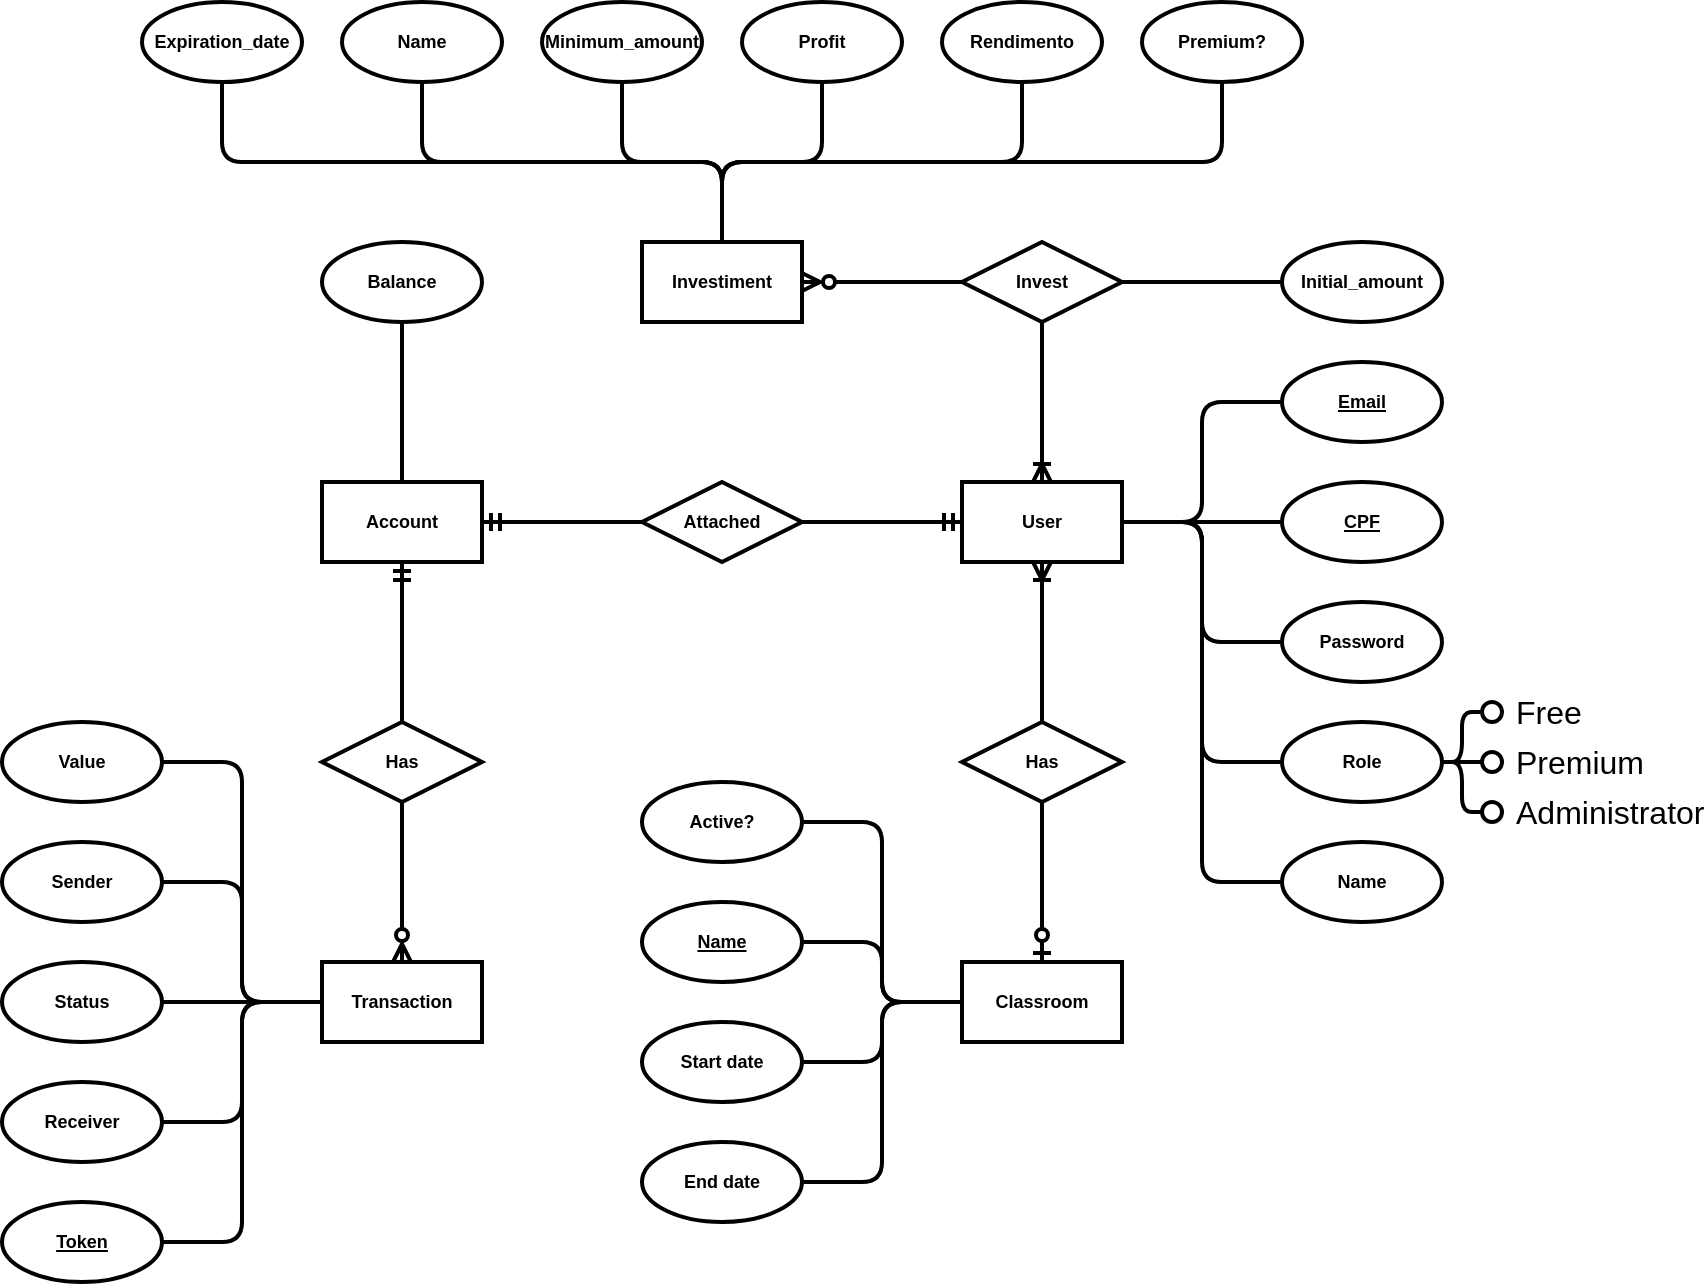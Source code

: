 <mxfile version="21.3.4" type="device">
  <diagram name="Página-1" id="xCnVwpvF0Ga-Pms2gv7o">
    <mxGraphModel dx="2219" dy="1333" grid="1" gridSize="10" guides="1" tooltips="1" connect="1" arrows="1" fold="1" page="1" pageScale="1" pageWidth="1169" pageHeight="827" math="0" shadow="0">
      <root>
        <mxCell id="0" />
        <mxCell id="1" parent="0" />
        <mxCell id="rRDzNoxIAxwm0NthPRPA-2" value="User" style="rounded=0;whiteSpace=wrap;html=1;strokeWidth=2;fontStyle=1;labelBackgroundColor=none;labelBorderColor=none;spacingLeft=0;spacingTop=0;spacing=0;fontSize=9;" parent="1" vertex="1">
          <mxGeometry x="-480" y="-493" width="80" height="40" as="geometry" />
        </mxCell>
        <mxCell id="rRDzNoxIAxwm0NthPRPA-3" value="Classroom" style="rounded=0;whiteSpace=wrap;html=1;strokeWidth=2;fontStyle=1;labelBackgroundColor=none;labelBorderColor=none;spacingLeft=0;spacingTop=0;spacing=0;fontSize=9;" parent="1" vertex="1">
          <mxGeometry x="-480" y="-253" width="80" height="40" as="geometry" />
        </mxCell>
        <mxCell id="rRDzNoxIAxwm0NthPRPA-5" value="Investiment" style="rounded=0;whiteSpace=wrap;html=1;strokeWidth=2;fontStyle=1;labelBackgroundColor=none;labelBorderColor=none;spacingLeft=0;spacingTop=0;spacing=0;fontSize=9;" parent="1" vertex="1">
          <mxGeometry x="-640" y="-613" width="80" height="40" as="geometry" />
        </mxCell>
        <mxCell id="rRDzNoxIAxwm0NthPRPA-6" value="Account" style="rounded=0;whiteSpace=wrap;html=1;strokeWidth=2;fontStyle=1;labelBackgroundColor=none;labelBorderColor=none;spacingLeft=0;spacingTop=0;spacing=0;fontSize=9;" parent="1" vertex="1">
          <mxGeometry x="-800" y="-493" width="80" height="40" as="geometry" />
        </mxCell>
        <mxCell id="rRDzNoxIAxwm0NthPRPA-8" value="Role" style="ellipse;whiteSpace=wrap;html=1;strokeWidth=2;fontStyle=1;labelBackgroundColor=none;labelBorderColor=none;spacingLeft=0;spacingTop=0;spacing=0;fontSize=9;" parent="1" vertex="1">
          <mxGeometry x="-320" y="-373" width="80" height="40" as="geometry" />
        </mxCell>
        <mxCell id="rRDzNoxIAxwm0NthPRPA-11" value="Name" style="ellipse;whiteSpace=wrap;html=1;strokeWidth=2;fontStyle=1;labelBackgroundColor=none;labelBorderColor=none;spacingLeft=0;spacingTop=0;spacing=0;fontSize=9;" parent="1" vertex="1">
          <mxGeometry x="-320" y="-313" width="80" height="40" as="geometry" />
        </mxCell>
        <mxCell id="rRDzNoxIAxwm0NthPRPA-13" value="&lt;u style=&quot;font-size: 9px;&quot;&gt;Email&lt;/u&gt;" style="ellipse;whiteSpace=wrap;html=1;strokeWidth=2;fontStyle=1;labelBackgroundColor=none;labelBorderColor=none;spacingLeft=0;spacingTop=0;spacing=0;fontSize=9;" parent="1" vertex="1">
          <mxGeometry x="-320" y="-553" width="80" height="40" as="geometry" />
        </mxCell>
        <mxCell id="rRDzNoxIAxwm0NthPRPA-15" value="&lt;u style=&quot;font-size: 9px;&quot;&gt;CPF&lt;/u&gt;" style="ellipse;whiteSpace=wrap;html=1;strokeWidth=2;fontStyle=1;labelBackgroundColor=none;labelBorderColor=none;spacingLeft=0;spacingTop=0;spacing=0;fontSize=9;" parent="1" vertex="1">
          <mxGeometry x="-320" y="-493" width="80" height="40" as="geometry" />
        </mxCell>
        <mxCell id="rRDzNoxIAxwm0NthPRPA-17" value="Password" style="ellipse;whiteSpace=wrap;html=1;strokeWidth=2;fontStyle=1;labelBackgroundColor=none;labelBorderColor=none;spacingLeft=0;spacingTop=0;spacing=0;fontSize=9;" parent="1" vertex="1">
          <mxGeometry x="-320" y="-433" width="80" height="40" as="geometry" />
        </mxCell>
        <mxCell id="rRDzNoxIAxwm0NthPRPA-19" value="Active?" style="ellipse;whiteSpace=wrap;html=1;strokeWidth=2;fontStyle=1;labelBackgroundColor=none;labelBorderColor=none;spacingLeft=0;spacingTop=0;spacing=0;fontSize=9;" parent="1" vertex="1">
          <mxGeometry x="-640" y="-343" width="80" height="40" as="geometry" />
        </mxCell>
        <mxCell id="rRDzNoxIAxwm0NthPRPA-23" value="&lt;u style=&quot;font-size: 9px;&quot;&gt;Name&lt;/u&gt;" style="ellipse;whiteSpace=wrap;html=1;strokeWidth=2;fontStyle=1;labelBackgroundColor=none;labelBorderColor=none;spacingLeft=0;spacingTop=0;spacing=0;fontSize=9;" parent="1" vertex="1">
          <mxGeometry x="-640" y="-283" width="80" height="40" as="geometry" />
        </mxCell>
        <mxCell id="rRDzNoxIAxwm0NthPRPA-28" value="Has" style="shape=rhombus;perimeter=rhombusPerimeter;whiteSpace=wrap;html=1;align=center;strokeWidth=2;fontStyle=1;labelBackgroundColor=none;labelBorderColor=none;spacingLeft=0;spacingTop=0;spacing=0;fontSize=9;" parent="1" vertex="1">
          <mxGeometry x="-480" y="-373" width="80" height="40" as="geometry" />
        </mxCell>
        <mxCell id="rRDzNoxIAxwm0NthPRPA-29" value="Balance" style="ellipse;whiteSpace=wrap;html=1;strokeWidth=2;fontStyle=1;labelBackgroundColor=none;labelBorderColor=none;spacingLeft=0;spacingTop=0;spacing=0;fontSize=9;" parent="1" vertex="1">
          <mxGeometry x="-800" y="-613" width="80" height="40" as="geometry" />
        </mxCell>
        <mxCell id="rRDzNoxIAxwm0NthPRPA-37" value="Attached" style="shape=rhombus;perimeter=rhombusPerimeter;whiteSpace=wrap;html=1;align=center;strokeWidth=2;fontStyle=1;labelBackgroundColor=none;labelBorderColor=none;spacingLeft=0;spacingTop=0;spacing=0;fontSize=9;" parent="1" vertex="1">
          <mxGeometry x="-640" y="-493" width="80" height="40" as="geometry" />
        </mxCell>
        <mxCell id="rRDzNoxIAxwm0NthPRPA-38" value="" style="edgeStyle=orthogonalEdgeStyle;fontSize=9;html=1;endArrow=ERmandOne;rounded=0;exitX=0;exitY=0.5;exitDx=0;exitDy=0;entryX=1;entryY=0.5;entryDx=0;entryDy=0;strokeWidth=2;fontStyle=1;labelBackgroundColor=none;labelBorderColor=none;spacingLeft=0;spacingTop=0;spacing=0;" parent="1" source="rRDzNoxIAxwm0NthPRPA-37" target="rRDzNoxIAxwm0NthPRPA-6" edge="1">
          <mxGeometry width="100" height="100" relative="1" as="geometry">
            <mxPoint x="-780" y="-313" as="sourcePoint" />
            <mxPoint x="-760" y="-443" as="targetPoint" />
          </mxGeometry>
        </mxCell>
        <mxCell id="rRDzNoxIAxwm0NthPRPA-39" value="" style="edgeStyle=orthogonalEdgeStyle;fontSize=9;html=1;endArrow=ERmandOne;rounded=0;exitX=1;exitY=0.5;exitDx=0;exitDy=0;entryX=0;entryY=0.5;entryDx=0;entryDy=0;strokeWidth=2;fontStyle=1;labelBackgroundColor=none;labelBorderColor=none;spacingLeft=0;spacingTop=0;spacing=0;" parent="1" source="rRDzNoxIAxwm0NthPRPA-37" target="rRDzNoxIAxwm0NthPRPA-2" edge="1">
          <mxGeometry width="100" height="100" relative="1" as="geometry">
            <mxPoint x="-440" y="-383" as="sourcePoint" />
            <mxPoint x="-430" y="-443" as="targetPoint" />
          </mxGeometry>
        </mxCell>
        <mxCell id="rRDzNoxIAxwm0NthPRPA-40" value="" style="edgeStyle=orthogonalEdgeStyle;fontSize=9;html=1;endArrow=ERzeroToOne;rounded=0;exitX=0.5;exitY=1;exitDx=0;exitDy=0;entryX=0.5;entryY=0;entryDx=0;entryDy=0;endFill=0;strokeWidth=2;fontStyle=1;labelBackgroundColor=none;labelBorderColor=none;spacingLeft=0;spacingTop=0;spacing=0;" parent="1" source="rRDzNoxIAxwm0NthPRPA-28" target="rRDzNoxIAxwm0NthPRPA-3" edge="1">
          <mxGeometry width="100" height="100" relative="1" as="geometry">
            <mxPoint x="-340" y="-163" as="sourcePoint" />
            <mxPoint x="-440" y="-163" as="targetPoint" />
          </mxGeometry>
        </mxCell>
        <mxCell id="rRDzNoxIAxwm0NthPRPA-41" value="" style="edgeStyle=orthogonalEdgeStyle;fontSize=9;html=1;endArrow=ERoneToMany;rounded=0;entryX=0.5;entryY=1;entryDx=0;entryDy=0;exitX=0.5;exitY=0;exitDx=0;exitDy=0;endFill=0;strokeWidth=2;fontStyle=1;labelBackgroundColor=none;labelBorderColor=none;spacingLeft=0;spacingTop=0;spacing=0;" parent="1" source="rRDzNoxIAxwm0NthPRPA-28" target="rRDzNoxIAxwm0NthPRPA-2" edge="1">
          <mxGeometry width="100" height="100" relative="1" as="geometry">
            <mxPoint x="-320" y="-353" as="sourcePoint" />
            <mxPoint x="-370" y="-303" as="targetPoint" />
            <Array as="points" />
          </mxGeometry>
        </mxCell>
        <mxCell id="rRDzNoxIAxwm0NthPRPA-43" value="Minimum_amount" style="ellipse;whiteSpace=wrap;html=1;strokeWidth=2;fontStyle=1;labelBackgroundColor=none;labelBorderColor=none;spacingLeft=0;spacingTop=0;spacing=0;fontSize=9;" parent="1" vertex="1">
          <mxGeometry x="-690" y="-733" width="80" height="40" as="geometry" />
        </mxCell>
        <mxCell id="rRDzNoxIAxwm0NthPRPA-48" value="&lt;u style=&quot;font-size: 9px;&quot;&gt;Token&lt;/u&gt;" style="ellipse;whiteSpace=wrap;html=1;strokeWidth=2;fontStyle=1;labelBackgroundColor=none;labelBorderColor=none;spacingLeft=0;spacingTop=0;spacing=0;fontSize=9;" parent="1" vertex="1">
          <mxGeometry x="-960" y="-133" width="80" height="40" as="geometry" />
        </mxCell>
        <mxCell id="rRDzNoxIAxwm0NthPRPA-53" value="Name" style="ellipse;whiteSpace=wrap;html=1;strokeWidth=2;fontStyle=1;labelBackgroundColor=none;labelBorderColor=none;spacingLeft=0;spacingTop=0;spacing=0;fontSize=9;" parent="1" vertex="1">
          <mxGeometry x="-790" y="-733" width="80" height="40" as="geometry" />
        </mxCell>
        <mxCell id="rRDzNoxIAxwm0NthPRPA-55" value="Rendimento" style="ellipse;whiteSpace=wrap;html=1;strokeWidth=2;fontStyle=1;labelBackgroundColor=none;labelBorderColor=none;spacingLeft=0;spacingTop=0;spacing=0;fontSize=9;" parent="1" vertex="1">
          <mxGeometry x="-490" y="-733" width="80" height="40" as="geometry" />
        </mxCell>
        <mxCell id="rRDzNoxIAxwm0NthPRPA-56" value="" style="endArrow=none;html=1;rounded=1;entryX=0.5;entryY=1;entryDx=0;entryDy=0;exitX=0.5;exitY=0;exitDx=0;exitDy=0;strokeWidth=2;edgeStyle=orthogonalEdgeStyle;endFill=0;jumpStyle=none;fontStyle=1;labelBackgroundColor=none;labelBorderColor=none;spacingLeft=0;spacingTop=0;spacing=0;fontSize=9;" parent="1" source="rRDzNoxIAxwm0NthPRPA-5" target="rRDzNoxIAxwm0NthPRPA-57" edge="1">
          <mxGeometry width="50" height="50" relative="1" as="geometry">
            <mxPoint x="-50" y="-783" as="sourcePoint" />
            <mxPoint x="-185" y="-723" as="targetPoint" />
            <Array as="points">
              <mxPoint x="-600" y="-653" />
              <mxPoint x="-850" y="-653" />
            </Array>
          </mxGeometry>
        </mxCell>
        <mxCell id="rRDzNoxIAxwm0NthPRPA-57" value="Expiration_date" style="ellipse;whiteSpace=wrap;html=1;strokeWidth=2;fontStyle=1;labelBackgroundColor=none;labelBorderColor=none;spacingLeft=0;spacingTop=0;spacing=0;fontSize=9;" parent="1" vertex="1">
          <mxGeometry x="-890" y="-733" width="80" height="40" as="geometry" />
        </mxCell>
        <mxCell id="rRDzNoxIAxwm0NthPRPA-62" value="Invest" style="shape=rhombus;perimeter=rhombusPerimeter;whiteSpace=wrap;html=1;align=center;strokeWidth=2;fontStyle=1;labelBackgroundColor=none;labelBorderColor=none;spacingLeft=0;spacingTop=0;spacing=0;fontSize=9;" parent="1" vertex="1">
          <mxGeometry x="-480" y="-613" width="80" height="40" as="geometry" />
        </mxCell>
        <mxCell id="rRDzNoxIAxwm0NthPRPA-63" value="" style="edgeStyle=orthogonalEdgeStyle;fontSize=9;html=1;endArrow=ERoneToMany;rounded=0;exitX=0.5;exitY=1;exitDx=0;exitDy=0;entryX=0.5;entryY=0;entryDx=0;entryDy=0;endFill=0;strokeWidth=2;fontStyle=1;labelBackgroundColor=none;labelBorderColor=none;spacingLeft=0;spacingTop=0;spacing=0;" parent="1" source="rRDzNoxIAxwm0NthPRPA-62" target="rRDzNoxIAxwm0NthPRPA-2" edge="1">
          <mxGeometry width="100" height="100" relative="1" as="geometry">
            <mxPoint x="-410" y="-554" as="sourcePoint" />
            <mxPoint x="-300" y="-554" as="targetPoint" />
            <Array as="points" />
          </mxGeometry>
        </mxCell>
        <mxCell id="rRDzNoxIAxwm0NthPRPA-64" value="" style="edgeStyle=orthogonalEdgeStyle;fontSize=9;html=1;endArrow=ERzeroToMany;rounded=0;exitX=0;exitY=0.5;exitDx=0;exitDy=0;entryX=1;entryY=0.5;entryDx=0;entryDy=0;endFill=0;strokeWidth=2;fontStyle=1;labelBackgroundColor=none;labelBorderColor=none;spacingLeft=0;spacingTop=0;spacing=0;" parent="1" source="rRDzNoxIAxwm0NthPRPA-62" target="rRDzNoxIAxwm0NthPRPA-5" edge="1">
          <mxGeometry width="100" height="100" relative="1" as="geometry">
            <mxPoint x="-350" y="-863" as="sourcePoint" />
            <mxPoint x="-370" y="-773" as="targetPoint" />
            <Array as="points" />
          </mxGeometry>
        </mxCell>
        <mxCell id="rRDzNoxIAxwm0NthPRPA-78" value="Start date" style="ellipse;whiteSpace=wrap;html=1;strokeWidth=2;fontStyle=1;labelBackgroundColor=none;labelBorderColor=none;spacingLeft=0;spacingTop=0;spacing=0;fontSize=9;" parent="1" vertex="1">
          <mxGeometry x="-640" y="-223" width="80" height="40" as="geometry" />
        </mxCell>
        <mxCell id="rRDzNoxIAxwm0NthPRPA-80" value="End date" style="ellipse;whiteSpace=wrap;html=1;strokeWidth=2;fontStyle=1;labelBackgroundColor=none;labelBorderColor=none;spacingLeft=0;spacingTop=0;spacing=0;fontSize=9;" parent="1" vertex="1">
          <mxGeometry x="-640" y="-163" width="80" height="40" as="geometry" />
        </mxCell>
        <mxCell id="rRDzNoxIAxwm0NthPRPA-83" value="Transaction" style="rounded=0;whiteSpace=wrap;html=1;strokeWidth=2;fontStyle=1;labelBackgroundColor=none;labelBorderColor=none;spacingLeft=0;spacingTop=0;spacing=0;fontSize=9;" parent="1" vertex="1">
          <mxGeometry x="-800" y="-253" width="80" height="40" as="geometry" />
        </mxCell>
        <mxCell id="rRDzNoxIAxwm0NthPRPA-84" value="Has" style="shape=rhombus;perimeter=rhombusPerimeter;whiteSpace=wrap;html=1;align=center;strokeWidth=2;fontStyle=1;labelBackgroundColor=none;labelBorderColor=none;spacingLeft=0;spacingTop=0;spacing=0;fontSize=9;" parent="1" vertex="1">
          <mxGeometry x="-800" y="-373" width="80" height="40" as="geometry" />
        </mxCell>
        <mxCell id="rRDzNoxIAxwm0NthPRPA-85" value="" style="edgeStyle=orthogonalEdgeStyle;fontSize=9;html=1;endArrow=ERzeroToMany;rounded=0;exitX=0.5;exitY=1;exitDx=0;exitDy=0;entryX=0.5;entryY=0;entryDx=0;entryDy=0;endFill=0;strokeWidth=2;fontStyle=1;labelBackgroundColor=none;labelBorderColor=none;spacingLeft=0;spacingTop=0;spacing=0;" parent="1" source="rRDzNoxIAxwm0NthPRPA-84" target="rRDzNoxIAxwm0NthPRPA-83" edge="1">
          <mxGeometry width="100" height="100" relative="1" as="geometry">
            <mxPoint x="-825" y="-163" as="sourcePoint" />
            <mxPoint x="-855" y="-113" as="targetPoint" />
            <Array as="points" />
          </mxGeometry>
        </mxCell>
        <mxCell id="rRDzNoxIAxwm0NthPRPA-86" value="" style="edgeStyle=orthogonalEdgeStyle;fontSize=9;html=1;endArrow=ERmandOne;rounded=0;entryX=0.5;entryY=1;entryDx=0;entryDy=0;exitX=0.5;exitY=0;exitDx=0;exitDy=0;endFill=0;strokeWidth=2;fontStyle=1;labelBackgroundColor=none;labelBorderColor=none;spacingLeft=0;spacingTop=0;spacing=0;" parent="1" source="rRDzNoxIAxwm0NthPRPA-84" target="rRDzNoxIAxwm0NthPRPA-6" edge="1">
          <mxGeometry width="100" height="100" relative="1" as="geometry">
            <mxPoint x="-805" y="-353" as="sourcePoint" />
            <mxPoint x="-855" y="-413" as="targetPoint" />
            <Array as="points" />
          </mxGeometry>
        </mxCell>
        <mxCell id="rRDzNoxIAxwm0NthPRPA-88" value="Value" style="ellipse;whiteSpace=wrap;html=1;strokeWidth=2;fontStyle=1;labelBackgroundColor=none;labelBorderColor=none;spacingLeft=0;spacingTop=0;spacing=0;fontSize=9;" parent="1" vertex="1">
          <mxGeometry x="-960" y="-373" width="80" height="40" as="geometry" />
        </mxCell>
        <mxCell id="rRDzNoxIAxwm0NthPRPA-90" value="Receiver" style="ellipse;whiteSpace=wrap;html=1;strokeWidth=2;fontStyle=1;labelBackgroundColor=none;labelBorderColor=none;spacingLeft=0;spacingTop=0;spacing=0;fontSize=9;" parent="1" vertex="1">
          <mxGeometry x="-960" y="-193" width="80" height="40" as="geometry" />
        </mxCell>
        <mxCell id="rRDzNoxIAxwm0NthPRPA-93" value="Sender" style="ellipse;whiteSpace=wrap;html=1;strokeWidth=2;fontStyle=1;labelBackgroundColor=none;labelBorderColor=none;spacingLeft=0;spacingTop=0;spacing=0;fontSize=9;" parent="1" vertex="1">
          <mxGeometry x="-960" y="-313" width="80" height="40" as="geometry" />
        </mxCell>
        <mxCell id="rRDzNoxIAxwm0NthPRPA-100" value="Status" style="ellipse;whiteSpace=wrap;html=1;strokeWidth=2;fontStyle=1;labelBackgroundColor=none;labelBorderColor=none;spacingLeft=0;spacingTop=0;spacing=0;fontSize=9;" parent="1" vertex="1">
          <mxGeometry x="-960" y="-253" width="80" height="40" as="geometry" />
        </mxCell>
        <mxCell id="rRDzNoxIAxwm0NthPRPA-103" value="Profit" style="ellipse;whiteSpace=wrap;html=1;strokeWidth=2;fontStyle=1;labelBackgroundColor=none;labelBorderColor=none;spacingLeft=0;spacingTop=0;spacing=0;fontSize=9;" parent="1" vertex="1">
          <mxGeometry x="-590" y="-733" width="80" height="40" as="geometry" />
        </mxCell>
        <mxCell id="rRDzNoxIAxwm0NthPRPA-105" value="Premium?" style="ellipse;whiteSpace=wrap;html=1;strokeWidth=2;fontStyle=1;labelBackgroundColor=none;labelBorderColor=none;spacingLeft=0;spacingTop=0;spacing=0;fontSize=9;" parent="1" vertex="1">
          <mxGeometry x="-390" y="-733" width="80" height="40" as="geometry" />
        </mxCell>
        <mxCell id="rRDzNoxIAxwm0NthPRPA-113" value="Initial_amount" style="ellipse;whiteSpace=wrap;html=1;strokeWidth=2;fontStyle=1;labelBackgroundColor=none;labelBorderColor=none;spacingLeft=0;spacingTop=0;spacing=0;fontSize=9;" parent="1" vertex="1">
          <mxGeometry x="-320" y="-613" width="80" height="40" as="geometry" />
        </mxCell>
        <mxCell id="bBa70tzZPiEDhObl991k-2" value="" style="endArrow=none;html=1;rounded=1;entryX=0.5;entryY=1;entryDx=0;entryDy=0;strokeWidth=2;edgeStyle=orthogonalEdgeStyle;endFill=0;jumpStyle=none;fontStyle=1;labelBackgroundColor=none;labelBorderColor=none;spacingLeft=0;spacingTop=0;spacing=0;fontSize=9;exitX=0.5;exitY=0;exitDx=0;exitDy=0;" parent="1" source="rRDzNoxIAxwm0NthPRPA-5" target="rRDzNoxIAxwm0NthPRPA-43" edge="1">
          <mxGeometry width="50" height="50" relative="1" as="geometry">
            <mxPoint x="-520" y="-683" as="sourcePoint" />
            <mxPoint x="-700" y="-688" as="targetPoint" />
            <Array as="points">
              <mxPoint x="-600" y="-653" />
              <mxPoint x="-650" y="-653" />
            </Array>
          </mxGeometry>
        </mxCell>
        <mxCell id="bBa70tzZPiEDhObl991k-3" value="" style="endArrow=none;html=1;rounded=1;entryX=0.5;entryY=1;entryDx=0;entryDy=0;strokeWidth=2;edgeStyle=orthogonalEdgeStyle;endFill=0;jumpStyle=none;fontStyle=1;labelBackgroundColor=none;labelBorderColor=none;spacingLeft=0;spacingTop=0;spacing=0;fontSize=9;exitX=0.5;exitY=0;exitDx=0;exitDy=0;" parent="1" source="rRDzNoxIAxwm0NthPRPA-5" target="rRDzNoxIAxwm0NthPRPA-103" edge="1">
          <mxGeometry width="50" height="50" relative="1" as="geometry">
            <mxPoint x="-405" y="-718" as="sourcePoint" />
            <mxPoint x="-405" y="-828" as="targetPoint" />
            <Array as="points">
              <mxPoint x="-600" y="-653" />
              <mxPoint x="-550" y="-653" />
            </Array>
          </mxGeometry>
        </mxCell>
        <mxCell id="bBa70tzZPiEDhObl991k-4" value="" style="endArrow=none;html=1;rounded=1;entryX=0.5;entryY=1;entryDx=0;entryDy=0;strokeWidth=2;edgeStyle=orthogonalEdgeStyle;endFill=0;jumpStyle=none;fontStyle=1;labelBackgroundColor=none;labelBorderColor=none;spacingLeft=0;spacingTop=0;spacing=0;fontSize=9;exitX=0.5;exitY=0;exitDx=0;exitDy=0;" parent="1" source="rRDzNoxIAxwm0NthPRPA-5" target="rRDzNoxIAxwm0NthPRPA-55" edge="1">
          <mxGeometry width="50" height="50" relative="1" as="geometry">
            <mxPoint x="-500" y="-663" as="sourcePoint" />
            <mxPoint x="-500" y="-773" as="targetPoint" />
            <Array as="points">
              <mxPoint x="-600" y="-653" />
              <mxPoint x="-450" y="-653" />
            </Array>
          </mxGeometry>
        </mxCell>
        <mxCell id="bBa70tzZPiEDhObl991k-5" value="" style="endArrow=none;html=1;rounded=1;entryX=0.5;entryY=1;entryDx=0;entryDy=0;strokeWidth=2;edgeStyle=orthogonalEdgeStyle;endFill=0;jumpStyle=none;fontStyle=1;labelBackgroundColor=none;labelBorderColor=none;spacingLeft=0;spacingTop=0;spacing=0;fontSize=9;exitX=0.5;exitY=0;exitDx=0;exitDy=0;" parent="1" source="rRDzNoxIAxwm0NthPRPA-5" target="rRDzNoxIAxwm0NthPRPA-105" edge="1">
          <mxGeometry width="50" height="50" relative="1" as="geometry">
            <mxPoint x="-490" y="-653" as="sourcePoint" />
            <mxPoint x="-490" y="-763" as="targetPoint" />
            <Array as="points">
              <mxPoint x="-600" y="-653" />
              <mxPoint x="-350" y="-653" />
            </Array>
          </mxGeometry>
        </mxCell>
        <mxCell id="bBa70tzZPiEDhObl991k-6" value="" style="endArrow=none;html=1;rounded=1;entryX=0.5;entryY=1;entryDx=0;entryDy=0;strokeWidth=2;edgeStyle=orthogonalEdgeStyle;endFill=0;jumpStyle=none;fontStyle=1;labelBackgroundColor=none;labelBorderColor=none;spacingLeft=0;spacingTop=0;spacing=0;fontSize=9;exitX=0.5;exitY=0;exitDx=0;exitDy=0;" parent="1" source="rRDzNoxIAxwm0NthPRPA-5" target="rRDzNoxIAxwm0NthPRPA-53" edge="1">
          <mxGeometry width="50" height="50" relative="1" as="geometry">
            <mxPoint x="-770" y="-668" as="sourcePoint" />
            <mxPoint x="-770" y="-778" as="targetPoint" />
            <Array as="points">
              <mxPoint x="-600" y="-653" />
              <mxPoint x="-750" y="-653" />
            </Array>
          </mxGeometry>
        </mxCell>
        <mxCell id="bBa70tzZPiEDhObl991k-7" value="" style="endArrow=none;html=1;rounded=1;entryX=0;entryY=0.5;entryDx=0;entryDy=0;strokeWidth=2;edgeStyle=orthogonalEdgeStyle;endFill=0;jumpStyle=none;fontStyle=1;labelBackgroundColor=none;labelBorderColor=none;spacingLeft=0;spacingTop=0;spacing=0;fontSize=9;exitX=1;exitY=0.5;exitDx=0;exitDy=0;" parent="1" source="rRDzNoxIAxwm0NthPRPA-62" target="rRDzNoxIAxwm0NthPRPA-113" edge="1">
          <mxGeometry width="50" height="50" relative="1" as="geometry">
            <mxPoint x="-370" y="-593" as="sourcePoint" />
            <mxPoint x="-100" y="-658" as="targetPoint" />
            <Array as="points">
              <mxPoint x="-330" y="-593" />
              <mxPoint x="-330" y="-593" />
            </Array>
          </mxGeometry>
        </mxCell>
        <mxCell id="bBa70tzZPiEDhObl991k-8" value="" style="endArrow=none;html=1;rounded=1;entryX=0;entryY=0.5;entryDx=0;entryDy=0;strokeWidth=2;edgeStyle=orthogonalEdgeStyle;endFill=0;jumpStyle=none;fontStyle=1;labelBackgroundColor=none;labelBorderColor=none;spacingLeft=0;spacingTop=0;spacing=0;fontSize=9;exitX=1;exitY=0.5;exitDx=0;exitDy=0;" parent="1" source="rRDzNoxIAxwm0NthPRPA-2" target="rRDzNoxIAxwm0NthPRPA-13" edge="1">
          <mxGeometry width="50" height="50" relative="1" as="geometry">
            <mxPoint x="-310" y="-483" as="sourcePoint" />
            <mxPoint x="-230" y="-483" as="targetPoint" />
            <Array as="points">
              <mxPoint x="-360" y="-473" />
              <mxPoint x="-360" y="-533" />
            </Array>
          </mxGeometry>
        </mxCell>
        <mxCell id="bBa70tzZPiEDhObl991k-9" value="" style="endArrow=none;html=1;rounded=1;entryX=0;entryY=0.5;entryDx=0;entryDy=0;strokeWidth=2;edgeStyle=orthogonalEdgeStyle;endFill=0;jumpStyle=none;fontStyle=1;labelBackgroundColor=none;labelBorderColor=none;spacingLeft=0;spacingTop=0;spacing=0;fontSize=9;exitX=1;exitY=0.5;exitDx=0;exitDy=0;" parent="1" source="rRDzNoxIAxwm0NthPRPA-2" target="rRDzNoxIAxwm0NthPRPA-8" edge="1">
          <mxGeometry width="50" height="50" relative="1" as="geometry">
            <mxPoint x="-390" y="-463" as="sourcePoint" />
            <mxPoint x="-190" y="-600" as="targetPoint" />
            <Array as="points">
              <mxPoint x="-360" y="-473" />
              <mxPoint x="-360" y="-353" />
            </Array>
          </mxGeometry>
        </mxCell>
        <mxCell id="bBa70tzZPiEDhObl991k-10" value="" style="endArrow=none;html=1;rounded=1;strokeWidth=2;edgeStyle=orthogonalEdgeStyle;endFill=0;jumpStyle=none;fontStyle=1;labelBackgroundColor=none;labelBorderColor=none;spacingLeft=0;spacingTop=0;spacing=0;fontSize=9;exitX=1;exitY=0.5;exitDx=0;exitDy=0;entryX=0;entryY=0.5;entryDx=0;entryDy=0;" parent="1" source="rRDzNoxIAxwm0NthPRPA-2" target="rRDzNoxIAxwm0NthPRPA-15" edge="1">
          <mxGeometry width="50" height="50" relative="1" as="geometry">
            <mxPoint x="-410" y="-398.75" as="sourcePoint" />
            <mxPoint x="-214" y="-487.25" as="targetPoint" />
            <Array as="points">
              <mxPoint x="-350" y="-473" />
              <mxPoint x="-350" y="-473" />
            </Array>
          </mxGeometry>
        </mxCell>
        <mxCell id="bBa70tzZPiEDhObl991k-12" value="" style="endArrow=none;html=1;rounded=1;strokeWidth=2;edgeStyle=orthogonalEdgeStyle;endFill=0;jumpStyle=none;fontStyle=1;labelBackgroundColor=none;labelBorderColor=none;spacingLeft=0;spacingTop=0;spacing=0;fontSize=9;exitX=1;exitY=0.5;exitDx=0;exitDy=0;entryX=0;entryY=0.5;entryDx=0;entryDy=0;" parent="1" source="rRDzNoxIAxwm0NthPRPA-2" target="rRDzNoxIAxwm0NthPRPA-17" edge="1">
          <mxGeometry width="50" height="50" relative="1" as="geometry">
            <mxPoint x="-420" y="-413" as="sourcePoint" />
            <mxPoint x="-210" y="-433" as="targetPoint" />
            <Array as="points">
              <mxPoint x="-360" y="-473" />
              <mxPoint x="-360" y="-413" />
            </Array>
          </mxGeometry>
        </mxCell>
        <mxCell id="bBa70tzZPiEDhObl991k-14" value="" style="endArrow=none;html=1;rounded=1;strokeWidth=2;edgeStyle=orthogonalEdgeStyle;endFill=0;jumpStyle=none;fontStyle=1;labelBackgroundColor=none;labelBorderColor=none;spacingLeft=0;spacingTop=0;spacing=0;fontSize=9;exitX=1;exitY=0.5;exitDx=0;exitDy=0;entryX=0;entryY=0.5;entryDx=0;entryDy=0;" parent="1" source="rRDzNoxIAxwm0NthPRPA-2" target="rRDzNoxIAxwm0NthPRPA-11" edge="1">
          <mxGeometry width="50" height="50" relative="1" as="geometry">
            <mxPoint x="-420" y="-413" as="sourcePoint" />
            <mxPoint x="-216" y="-310" as="targetPoint" />
            <Array as="points">
              <mxPoint x="-360" y="-473" />
              <mxPoint x="-360" y="-293" />
            </Array>
          </mxGeometry>
        </mxCell>
        <mxCell id="bBa70tzZPiEDhObl991k-15" value="" style="endArrow=none;html=1;rounded=1;strokeWidth=2;edgeStyle=orthogonalEdgeStyle;endFill=0;jumpStyle=none;fontStyle=1;labelBackgroundColor=none;labelBorderColor=none;spacingLeft=0;spacingTop=0;spacing=0;fontSize=9;exitX=0.5;exitY=0;exitDx=0;exitDy=0;entryX=0.5;entryY=1;entryDx=0;entryDy=0;" parent="1" source="rRDzNoxIAxwm0NthPRPA-6" target="rRDzNoxIAxwm0NthPRPA-29" edge="1">
          <mxGeometry width="50" height="50" relative="1" as="geometry">
            <mxPoint x="-760" y="-543" as="sourcePoint" />
            <mxPoint x="-750" y="-553" as="targetPoint" />
            <Array as="points" />
          </mxGeometry>
        </mxCell>
        <mxCell id="bBa70tzZPiEDhObl991k-16" value="" style="endArrow=none;html=1;rounded=1;strokeWidth=2;edgeStyle=orthogonalEdgeStyle;endFill=0;jumpStyle=none;fontStyle=1;labelBackgroundColor=none;labelBorderColor=none;spacingLeft=0;spacingTop=0;spacing=0;fontSize=9;exitX=1;exitY=0.5;exitDx=0;exitDy=0;entryX=0;entryY=0.5;entryDx=0;entryDy=0;" parent="1" source="rRDzNoxIAxwm0NthPRPA-19" target="rRDzNoxIAxwm0NthPRPA-3" edge="1">
          <mxGeometry width="50" height="50" relative="1" as="geometry">
            <mxPoint x="-550" y="-313" as="sourcePoint" />
            <mxPoint x="-510" y="-223" as="targetPoint" />
            <Array as="points">
              <mxPoint x="-520" y="-323" />
              <mxPoint x="-520" y="-233" />
            </Array>
          </mxGeometry>
        </mxCell>
        <mxCell id="bBa70tzZPiEDhObl991k-17" value="" style="endArrow=none;html=1;rounded=1;strokeWidth=2;edgeStyle=orthogonalEdgeStyle;endFill=0;jumpStyle=none;fontStyle=1;labelBackgroundColor=none;labelBorderColor=none;spacingLeft=0;spacingTop=0;spacing=0;fontSize=9;exitX=1;exitY=0.5;exitDx=0;exitDy=0;entryX=0;entryY=0.5;entryDx=0;entryDy=0;" parent="1" source="rRDzNoxIAxwm0NthPRPA-23" target="rRDzNoxIAxwm0NthPRPA-3" edge="1">
          <mxGeometry width="50" height="50" relative="1" as="geometry">
            <mxPoint x="-580" y="-318" as="sourcePoint" />
            <mxPoint x="-500" y="-228" as="targetPoint" />
            <Array as="points">
              <mxPoint x="-520" y="-263" />
              <mxPoint x="-520" y="-233" />
            </Array>
          </mxGeometry>
        </mxCell>
        <mxCell id="bBa70tzZPiEDhObl991k-18" value="" style="endArrow=none;html=1;rounded=1;strokeWidth=2;edgeStyle=orthogonalEdgeStyle;endFill=0;jumpStyle=none;fontStyle=1;labelBackgroundColor=none;labelBorderColor=none;spacingLeft=0;spacingTop=0;spacing=0;fontSize=9;exitX=1;exitY=0.5;exitDx=0;exitDy=0;entryX=0;entryY=0.5;entryDx=0;entryDy=0;" parent="1" source="rRDzNoxIAxwm0NthPRPA-78" target="rRDzNoxIAxwm0NthPRPA-3" edge="1">
          <mxGeometry width="50" height="50" relative="1" as="geometry">
            <mxPoint x="-550" y="-203" as="sourcePoint" />
            <mxPoint x="-470" y="-113" as="targetPoint" />
            <Array as="points">
              <mxPoint x="-520" y="-203" />
              <mxPoint x="-520" y="-233" />
            </Array>
          </mxGeometry>
        </mxCell>
        <mxCell id="bBa70tzZPiEDhObl991k-19" value="" style="endArrow=none;html=1;rounded=1;strokeWidth=2;edgeStyle=orthogonalEdgeStyle;endFill=0;jumpStyle=none;fontStyle=1;labelBackgroundColor=none;labelBorderColor=none;spacingLeft=0;spacingTop=0;spacing=0;fontSize=9;exitX=1;exitY=0.5;exitDx=0;exitDy=0;entryX=0;entryY=0.5;entryDx=0;entryDy=0;" parent="1" source="rRDzNoxIAxwm0NthPRPA-80" target="rRDzNoxIAxwm0NthPRPA-3" edge="1">
          <mxGeometry width="50" height="50" relative="1" as="geometry">
            <mxPoint x="-550" y="-143" as="sourcePoint" />
            <mxPoint x="-470" y="-173" as="targetPoint" />
            <Array as="points">
              <mxPoint x="-520" y="-143" />
              <mxPoint x="-520" y="-233" />
            </Array>
          </mxGeometry>
        </mxCell>
        <mxCell id="bBa70tzZPiEDhObl991k-20" value="" style="endArrow=none;html=1;rounded=1;strokeWidth=2;edgeStyle=orthogonalEdgeStyle;endFill=0;jumpStyle=none;fontStyle=1;labelBackgroundColor=none;labelBorderColor=none;spacingLeft=0;spacingTop=0;spacing=0;fontSize=9;exitX=1;exitY=0.5;exitDx=0;exitDy=0;entryX=0;entryY=0.5;entryDx=0;entryDy=0;" parent="1" source="rRDzNoxIAxwm0NthPRPA-48" target="rRDzNoxIAxwm0NthPRPA-83" edge="1">
          <mxGeometry width="50" height="50" relative="1" as="geometry">
            <mxPoint x="-850" y="-233" as="sourcePoint" />
            <mxPoint x="-770" y="-263" as="targetPoint" />
            <Array as="points">
              <mxPoint x="-840" y="-113" />
              <mxPoint x="-840" y="-233" />
            </Array>
          </mxGeometry>
        </mxCell>
        <mxCell id="bBa70tzZPiEDhObl991k-21" value="" style="endArrow=none;html=1;rounded=1;strokeWidth=2;edgeStyle=orthogonalEdgeStyle;endFill=0;jumpStyle=none;fontStyle=1;labelBackgroundColor=none;labelBorderColor=none;spacingLeft=0;spacingTop=0;spacing=0;fontSize=9;exitX=1;exitY=0.5;exitDx=0;exitDy=0;entryX=0;entryY=0.5;entryDx=0;entryDy=0;" parent="1" source="rRDzNoxIAxwm0NthPRPA-90" target="rRDzNoxIAxwm0NthPRPA-83" edge="1">
          <mxGeometry width="50" height="50" relative="1" as="geometry">
            <mxPoint x="-870" y="-173" as="sourcePoint" />
            <mxPoint x="-790" y="-293" as="targetPoint" />
            <Array as="points">
              <mxPoint x="-840" y="-173" />
              <mxPoint x="-840" y="-233" />
            </Array>
          </mxGeometry>
        </mxCell>
        <mxCell id="bBa70tzZPiEDhObl991k-22" value="" style="endArrow=none;html=1;rounded=1;strokeWidth=2;edgeStyle=orthogonalEdgeStyle;endFill=0;jumpStyle=none;fontStyle=1;labelBackgroundColor=none;labelBorderColor=none;spacingLeft=0;spacingTop=0;spacing=0;fontSize=9;exitX=1;exitY=0.5;exitDx=0;exitDy=0;entryX=0;entryY=0.5;entryDx=0;entryDy=0;" parent="1" source="rRDzNoxIAxwm0NthPRPA-100" target="rRDzNoxIAxwm0NthPRPA-83" edge="1">
          <mxGeometry width="50" height="50" relative="1" as="geometry">
            <mxPoint x="-870" y="-233" as="sourcePoint" />
            <mxPoint x="-790" y="-293" as="targetPoint" />
            <Array as="points">
              <mxPoint x="-830" y="-233" />
              <mxPoint x="-830" y="-233" />
            </Array>
          </mxGeometry>
        </mxCell>
        <mxCell id="bBa70tzZPiEDhObl991k-23" value="" style="endArrow=none;html=1;rounded=1;strokeWidth=2;edgeStyle=orthogonalEdgeStyle;endFill=0;jumpStyle=none;fontStyle=1;labelBackgroundColor=none;labelBorderColor=none;spacingLeft=0;spacingTop=0;spacing=0;fontSize=9;exitX=1;exitY=0.5;exitDx=0;exitDy=0;entryX=0;entryY=0.5;entryDx=0;entryDy=0;" parent="1" source="rRDzNoxIAxwm0NthPRPA-93" target="rRDzNoxIAxwm0NthPRPA-83" edge="1">
          <mxGeometry width="50" height="50" relative="1" as="geometry">
            <mxPoint x="-870" y="-293.14" as="sourcePoint" />
            <mxPoint x="-790" y="-293.14" as="targetPoint" />
            <Array as="points">
              <mxPoint x="-840" y="-293" />
              <mxPoint x="-840" y="-233" />
            </Array>
          </mxGeometry>
        </mxCell>
        <mxCell id="bBa70tzZPiEDhObl991k-24" value="" style="endArrow=none;html=1;rounded=1;strokeWidth=2;edgeStyle=orthogonalEdgeStyle;endFill=0;jumpStyle=none;fontStyle=1;labelBackgroundColor=none;labelBorderColor=none;spacingLeft=0;spacingTop=0;spacing=0;fontSize=9;exitX=1;exitY=0.5;exitDx=0;exitDy=0;entryX=0;entryY=0.5;entryDx=0;entryDy=0;" parent="1" source="rRDzNoxIAxwm0NthPRPA-88" target="rRDzNoxIAxwm0NthPRPA-83" edge="1">
          <mxGeometry width="50" height="50" relative="1" as="geometry">
            <mxPoint x="-870" y="-353.14" as="sourcePoint" />
            <mxPoint x="-790" y="-353.14" as="targetPoint" />
            <Array as="points">
              <mxPoint x="-840" y="-353" />
              <mxPoint x="-840" y="-233" />
            </Array>
          </mxGeometry>
        </mxCell>
        <mxCell id="bBa70tzZPiEDhObl991k-26" value="" style="ellipse;whiteSpace=wrap;html=1;align=center;fontFamily=Helvetica;fontStyle=1;labelBackgroundColor=none;labelBorderColor=none;fontSize=10;rounded=0;strokeWidth=2;shadow=0;spacing=1;fillColor=none;" parent="1" vertex="1">
          <mxGeometry x="-220" y="-358" width="10" height="10" as="geometry" />
        </mxCell>
        <mxCell id="bBa70tzZPiEDhObl991k-29" value="" style="ellipse;whiteSpace=wrap;html=1;align=center;fontFamily=Helvetica;fontStyle=1;labelBackgroundColor=none;labelBorderColor=none;fontSize=10;rounded=0;strokeWidth=2;shadow=0;spacing=1;fillColor=none;" parent="1" vertex="1">
          <mxGeometry x="-220" y="-383" width="10" height="10" as="geometry" />
        </mxCell>
        <mxCell id="bBa70tzZPiEDhObl991k-30" value="" style="ellipse;whiteSpace=wrap;html=1;align=center;fontFamily=Helvetica;fontStyle=1;labelBackgroundColor=none;labelBorderColor=none;fontSize=10;rounded=0;strokeWidth=2;shadow=0;spacing=1;fillColor=none;" parent="1" vertex="1">
          <mxGeometry x="-220" y="-333" width="10" height="10" as="geometry" />
        </mxCell>
        <mxCell id="bBa70tzZPiEDhObl991k-31" value="" style="endArrow=none;html=1;rounded=1;strokeWidth=2;edgeStyle=orthogonalEdgeStyle;endFill=0;jumpStyle=none;fontStyle=1;labelBackgroundColor=none;labelBorderColor=none;spacingLeft=0;spacingTop=0;spacing=0;fontSize=9;exitX=1;exitY=0.5;exitDx=0;exitDy=0;entryX=0;entryY=0.5;entryDx=0;entryDy=0;" parent="1" source="rRDzNoxIAxwm0NthPRPA-8" target="bBa70tzZPiEDhObl991k-29" edge="1">
          <mxGeometry width="50" height="50" relative="1" as="geometry">
            <mxPoint x="-190" y="-343" as="sourcePoint" />
            <mxPoint x="-110" y="-343" as="targetPoint" />
            <Array as="points">
              <mxPoint x="-230" y="-353" />
              <mxPoint x="-230" y="-378" />
            </Array>
          </mxGeometry>
        </mxCell>
        <mxCell id="bBa70tzZPiEDhObl991k-32" value="" style="endArrow=none;html=1;rounded=1;strokeWidth=2;edgeStyle=orthogonalEdgeStyle;endFill=0;jumpStyle=none;fontStyle=1;labelBackgroundColor=none;labelBorderColor=none;spacingLeft=0;spacingTop=0;spacing=0;fontSize=9;entryX=0;entryY=0.5;entryDx=0;entryDy=0;exitX=1;exitY=0.5;exitDx=0;exitDy=0;" parent="1" source="rRDzNoxIAxwm0NthPRPA-8" target="bBa70tzZPiEDhObl991k-26" edge="1">
          <mxGeometry width="50" height="50" relative="1" as="geometry">
            <mxPoint x="-220" y="-353" as="sourcePoint" />
            <mxPoint x="-220" y="-348" as="targetPoint" />
            <Array as="points" />
          </mxGeometry>
        </mxCell>
        <mxCell id="bBa70tzZPiEDhObl991k-33" value="" style="endArrow=none;html=1;rounded=1;strokeWidth=2;edgeStyle=orthogonalEdgeStyle;endFill=0;jumpStyle=none;fontStyle=1;labelBackgroundColor=none;labelBorderColor=none;spacingLeft=0;spacingTop=0;spacing=0;fontSize=9;entryX=0;entryY=0.5;entryDx=0;entryDy=0;" parent="1" source="rRDzNoxIAxwm0NthPRPA-8" target="bBa70tzZPiEDhObl991k-30" edge="1">
          <mxGeometry width="50" height="50" relative="1" as="geometry">
            <mxPoint x="-230" y="-343" as="sourcePoint" />
            <mxPoint x="-210" y="-343" as="targetPoint" />
            <Array as="points" />
          </mxGeometry>
        </mxCell>
        <mxCell id="bBa70tzZPiEDhObl991k-36" value="Free" style="text;whiteSpace=wrap;html=1;fontSize=16;align=left;verticalAlign=middle;rotation=0;" parent="1" vertex="1">
          <mxGeometry x="-205" y="-383" width="80" height="10" as="geometry" />
        </mxCell>
        <mxCell id="bBa70tzZPiEDhObl991k-37" value="Premium" style="text;whiteSpace=wrap;html=1;fontSize=16;align=left;verticalAlign=middle;rotation=0;" parent="1" vertex="1">
          <mxGeometry x="-205" y="-358" width="80" height="10" as="geometry" />
        </mxCell>
        <mxCell id="bBa70tzZPiEDhObl991k-38" value="Administrator" style="text;whiteSpace=wrap;html=1;fontSize=16;align=left;verticalAlign=middle;rotation=0;" parent="1" vertex="1">
          <mxGeometry x="-205" y="-333" width="80" height="10" as="geometry" />
        </mxCell>
      </root>
    </mxGraphModel>
  </diagram>
</mxfile>
